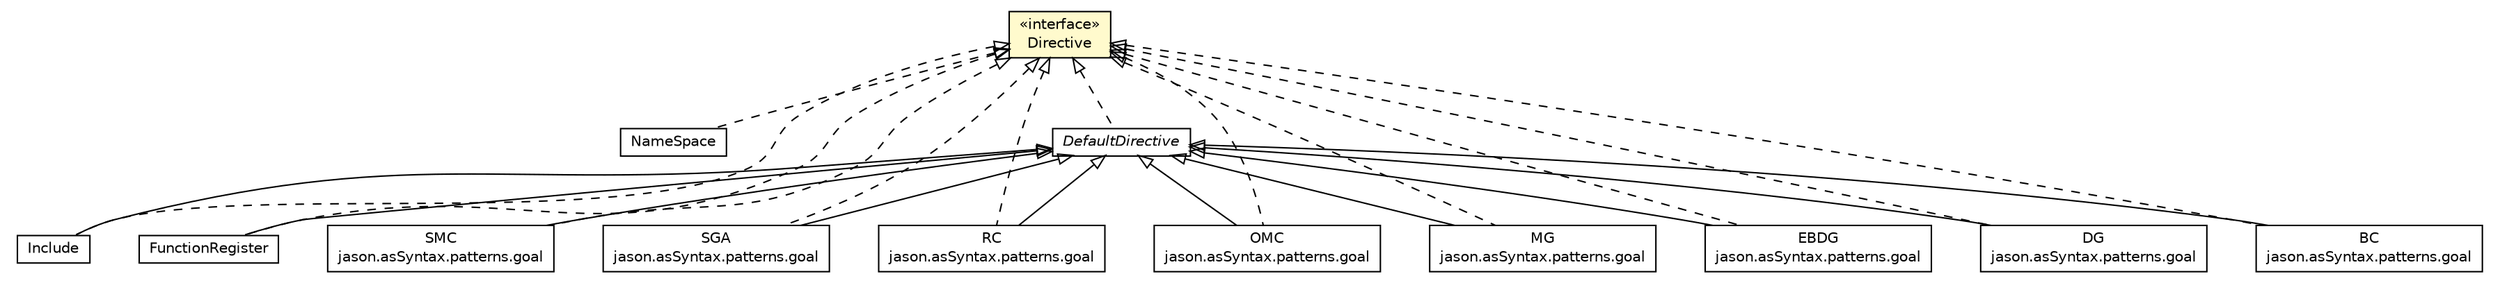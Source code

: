#!/usr/local/bin/dot
#
# Class diagram 
# Generated by UMLGraph version R5_6 (http://www.umlgraph.org/)
#

digraph G {
	edge [fontname="Helvetica",fontsize=10,labelfontname="Helvetica",labelfontsize=10];
	node [fontname="Helvetica",fontsize=10,shape=plaintext];
	nodesep=0.25;
	ranksep=0.5;
	// jason.asSyntax.directives.NameSpace
	c25939 [label=<<table title="jason.asSyntax.directives.NameSpace" border="0" cellborder="1" cellspacing="0" cellpadding="2" port="p" href="./NameSpace.html">
		<tr><td><table border="0" cellspacing="0" cellpadding="1">
<tr><td align="center" balign="center"> NameSpace </td></tr>
		</table></td></tr>
		</table>>, URL="./NameSpace.html", fontname="Helvetica", fontcolor="black", fontsize=10.0];
	// jason.asSyntax.directives.Include
	c25940 [label=<<table title="jason.asSyntax.directives.Include" border="0" cellborder="1" cellspacing="0" cellpadding="2" port="p" href="./Include.html">
		<tr><td><table border="0" cellspacing="0" cellpadding="1">
<tr><td align="center" balign="center"> Include </td></tr>
		</table></td></tr>
		</table>>, URL="./Include.html", fontname="Helvetica", fontcolor="black", fontsize=10.0];
	// jason.asSyntax.directives.FunctionRegister
	c25941 [label=<<table title="jason.asSyntax.directives.FunctionRegister" border="0" cellborder="1" cellspacing="0" cellpadding="2" port="p" href="./FunctionRegister.html">
		<tr><td><table border="0" cellspacing="0" cellpadding="1">
<tr><td align="center" balign="center"> FunctionRegister </td></tr>
		</table></td></tr>
		</table>>, URL="./FunctionRegister.html", fontname="Helvetica", fontcolor="black", fontsize=10.0];
	// jason.asSyntax.directives.Directive
	c25943 [label=<<table title="jason.asSyntax.directives.Directive" border="0" cellborder="1" cellspacing="0" cellpadding="2" port="p" bgcolor="lemonChiffon" href="./Directive.html">
		<tr><td><table border="0" cellspacing="0" cellpadding="1">
<tr><td align="center" balign="center"> &#171;interface&#187; </td></tr>
<tr><td align="center" balign="center"> Directive </td></tr>
		</table></td></tr>
		</table>>, URL="./Directive.html", fontname="Helvetica", fontcolor="black", fontsize=10.0];
	// jason.asSyntax.directives.DefaultDirective
	c25944 [label=<<table title="jason.asSyntax.directives.DefaultDirective" border="0" cellborder="1" cellspacing="0" cellpadding="2" port="p" href="./DefaultDirective.html">
		<tr><td><table border="0" cellspacing="0" cellpadding="1">
<tr><td align="center" balign="center"><font face="Helvetica-Oblique"> DefaultDirective </font></td></tr>
		</table></td></tr>
		</table>>, URL="./DefaultDirective.html", fontname="Helvetica", fontcolor="black", fontsize=10.0];
	// jason.asSyntax.patterns.goal.SMC
	c25945 [label=<<table title="jason.asSyntax.patterns.goal.SMC" border="0" cellborder="1" cellspacing="0" cellpadding="2" port="p" href="../patterns/goal/SMC.html">
		<tr><td><table border="0" cellspacing="0" cellpadding="1">
<tr><td align="center" balign="center"> SMC </td></tr>
<tr><td align="center" balign="center"> jason.asSyntax.patterns.goal </td></tr>
		</table></td></tr>
		</table>>, URL="../patterns/goal/SMC.html", fontname="Helvetica", fontcolor="black", fontsize=10.0];
	// jason.asSyntax.patterns.goal.SGA
	c25946 [label=<<table title="jason.asSyntax.patterns.goal.SGA" border="0" cellborder="1" cellspacing="0" cellpadding="2" port="p" href="../patterns/goal/SGA.html">
		<tr><td><table border="0" cellspacing="0" cellpadding="1">
<tr><td align="center" balign="center"> SGA </td></tr>
<tr><td align="center" balign="center"> jason.asSyntax.patterns.goal </td></tr>
		</table></td></tr>
		</table>>, URL="../patterns/goal/SGA.html", fontname="Helvetica", fontcolor="black", fontsize=10.0];
	// jason.asSyntax.patterns.goal.RC
	c25947 [label=<<table title="jason.asSyntax.patterns.goal.RC" border="0" cellborder="1" cellspacing="0" cellpadding="2" port="p" href="../patterns/goal/RC.html">
		<tr><td><table border="0" cellspacing="0" cellpadding="1">
<tr><td align="center" balign="center"> RC </td></tr>
<tr><td align="center" balign="center"> jason.asSyntax.patterns.goal </td></tr>
		</table></td></tr>
		</table>>, URL="../patterns/goal/RC.html", fontname="Helvetica", fontcolor="black", fontsize=10.0];
	// jason.asSyntax.patterns.goal.OMC
	c25948 [label=<<table title="jason.asSyntax.patterns.goal.OMC" border="0" cellborder="1" cellspacing="0" cellpadding="2" port="p" href="../patterns/goal/OMC.html">
		<tr><td><table border="0" cellspacing="0" cellpadding="1">
<tr><td align="center" balign="center"> OMC </td></tr>
<tr><td align="center" balign="center"> jason.asSyntax.patterns.goal </td></tr>
		</table></td></tr>
		</table>>, URL="../patterns/goal/OMC.html", fontname="Helvetica", fontcolor="black", fontsize=10.0];
	// jason.asSyntax.patterns.goal.MG
	c25949 [label=<<table title="jason.asSyntax.patterns.goal.MG" border="0" cellborder="1" cellspacing="0" cellpadding="2" port="p" href="../patterns/goal/MG.html">
		<tr><td><table border="0" cellspacing="0" cellpadding="1">
<tr><td align="center" balign="center"> MG </td></tr>
<tr><td align="center" balign="center"> jason.asSyntax.patterns.goal </td></tr>
		</table></td></tr>
		</table>>, URL="../patterns/goal/MG.html", fontname="Helvetica", fontcolor="black", fontsize=10.0];
	// jason.asSyntax.patterns.goal.EBDG
	c25950 [label=<<table title="jason.asSyntax.patterns.goal.EBDG" border="0" cellborder="1" cellspacing="0" cellpadding="2" port="p" href="../patterns/goal/EBDG.html">
		<tr><td><table border="0" cellspacing="0" cellpadding="1">
<tr><td align="center" balign="center"> EBDG </td></tr>
<tr><td align="center" balign="center"> jason.asSyntax.patterns.goal </td></tr>
		</table></td></tr>
		</table>>, URL="../patterns/goal/EBDG.html", fontname="Helvetica", fontcolor="black", fontsize=10.0];
	// jason.asSyntax.patterns.goal.DG
	c25951 [label=<<table title="jason.asSyntax.patterns.goal.DG" border="0" cellborder="1" cellspacing="0" cellpadding="2" port="p" href="../patterns/goal/DG.html">
		<tr><td><table border="0" cellspacing="0" cellpadding="1">
<tr><td align="center" balign="center"> DG </td></tr>
<tr><td align="center" balign="center"> jason.asSyntax.patterns.goal </td></tr>
		</table></td></tr>
		</table>>, URL="../patterns/goal/DG.html", fontname="Helvetica", fontcolor="black", fontsize=10.0];
	// jason.asSyntax.patterns.goal.BC
	c25953 [label=<<table title="jason.asSyntax.patterns.goal.BC" border="0" cellborder="1" cellspacing="0" cellpadding="2" port="p" href="../patterns/goal/BC.html">
		<tr><td><table border="0" cellspacing="0" cellpadding="1">
<tr><td align="center" balign="center"> BC </td></tr>
<tr><td align="center" balign="center"> jason.asSyntax.patterns.goal </td></tr>
		</table></td></tr>
		</table>>, URL="../patterns/goal/BC.html", fontname="Helvetica", fontcolor="black", fontsize=10.0];
	//jason.asSyntax.directives.NameSpace implements jason.asSyntax.directives.Directive
	c25943:p -> c25939:p [dir=back,arrowtail=empty,style=dashed];
	//jason.asSyntax.directives.Include extends jason.asSyntax.directives.DefaultDirective
	c25944:p -> c25940:p [dir=back,arrowtail=empty];
	//jason.asSyntax.directives.Include implements jason.asSyntax.directives.Directive
	c25943:p -> c25940:p [dir=back,arrowtail=empty,style=dashed];
	//jason.asSyntax.directives.FunctionRegister extends jason.asSyntax.directives.DefaultDirective
	c25944:p -> c25941:p [dir=back,arrowtail=empty];
	//jason.asSyntax.directives.FunctionRegister implements jason.asSyntax.directives.Directive
	c25943:p -> c25941:p [dir=back,arrowtail=empty,style=dashed];
	//jason.asSyntax.directives.DefaultDirective implements jason.asSyntax.directives.Directive
	c25943:p -> c25944:p [dir=back,arrowtail=empty,style=dashed];
	//jason.asSyntax.patterns.goal.SMC extends jason.asSyntax.directives.DefaultDirective
	c25944:p -> c25945:p [dir=back,arrowtail=empty];
	//jason.asSyntax.patterns.goal.SMC implements jason.asSyntax.directives.Directive
	c25943:p -> c25945:p [dir=back,arrowtail=empty,style=dashed];
	//jason.asSyntax.patterns.goal.SGA extends jason.asSyntax.directives.DefaultDirective
	c25944:p -> c25946:p [dir=back,arrowtail=empty];
	//jason.asSyntax.patterns.goal.SGA implements jason.asSyntax.directives.Directive
	c25943:p -> c25946:p [dir=back,arrowtail=empty,style=dashed];
	//jason.asSyntax.patterns.goal.RC extends jason.asSyntax.directives.DefaultDirective
	c25944:p -> c25947:p [dir=back,arrowtail=empty];
	//jason.asSyntax.patterns.goal.RC implements jason.asSyntax.directives.Directive
	c25943:p -> c25947:p [dir=back,arrowtail=empty,style=dashed];
	//jason.asSyntax.patterns.goal.OMC extends jason.asSyntax.directives.DefaultDirective
	c25944:p -> c25948:p [dir=back,arrowtail=empty];
	//jason.asSyntax.patterns.goal.OMC implements jason.asSyntax.directives.Directive
	c25943:p -> c25948:p [dir=back,arrowtail=empty,style=dashed];
	//jason.asSyntax.patterns.goal.MG extends jason.asSyntax.directives.DefaultDirective
	c25944:p -> c25949:p [dir=back,arrowtail=empty];
	//jason.asSyntax.patterns.goal.MG implements jason.asSyntax.directives.Directive
	c25943:p -> c25949:p [dir=back,arrowtail=empty,style=dashed];
	//jason.asSyntax.patterns.goal.EBDG extends jason.asSyntax.directives.DefaultDirective
	c25944:p -> c25950:p [dir=back,arrowtail=empty];
	//jason.asSyntax.patterns.goal.EBDG implements jason.asSyntax.directives.Directive
	c25943:p -> c25950:p [dir=back,arrowtail=empty,style=dashed];
	//jason.asSyntax.patterns.goal.DG extends jason.asSyntax.directives.DefaultDirective
	c25944:p -> c25951:p [dir=back,arrowtail=empty];
	//jason.asSyntax.patterns.goal.DG implements jason.asSyntax.directives.Directive
	c25943:p -> c25951:p [dir=back,arrowtail=empty,style=dashed];
	//jason.asSyntax.patterns.goal.BC extends jason.asSyntax.directives.DefaultDirective
	c25944:p -> c25953:p [dir=back,arrowtail=empty];
	//jason.asSyntax.patterns.goal.BC implements jason.asSyntax.directives.Directive
	c25943:p -> c25953:p [dir=back,arrowtail=empty,style=dashed];
}

